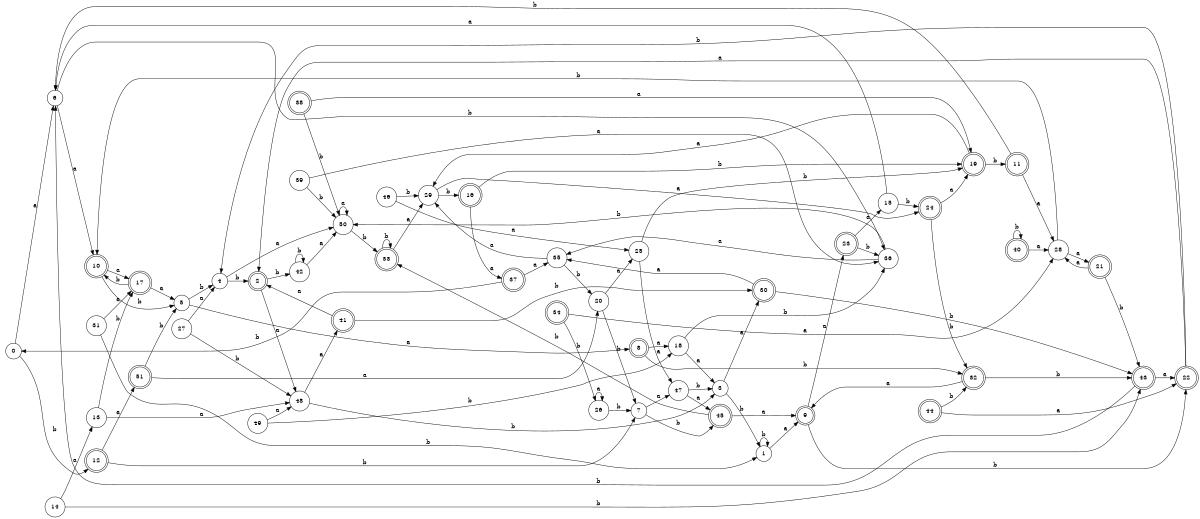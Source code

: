 digraph n42_1 {
__start0 [label="" shape="none"];

rankdir=LR;
size="8,5";

s0 [style="filled", color="black", fillcolor="white" shape="circle", label="0"];
s1 [style="filled", color="black", fillcolor="white" shape="circle", label="1"];
s2 [style="rounded,filled", color="black", fillcolor="white" shape="doublecircle", label="2"];
s3 [style="filled", color="black", fillcolor="white" shape="circle", label="3"];
s4 [style="filled", color="black", fillcolor="white" shape="circle", label="4"];
s5 [style="filled", color="black", fillcolor="white" shape="circle", label="5"];
s6 [style="filled", color="black", fillcolor="white" shape="circle", label="6"];
s7 [style="filled", color="black", fillcolor="white" shape="circle", label="7"];
s8 [style="rounded,filled", color="black", fillcolor="white" shape="doublecircle", label="8"];
s9 [style="rounded,filled", color="black", fillcolor="white" shape="doublecircle", label="9"];
s10 [style="rounded,filled", color="black", fillcolor="white" shape="doublecircle", label="10"];
s11 [style="rounded,filled", color="black", fillcolor="white" shape="doublecircle", label="11"];
s12 [style="rounded,filled", color="black", fillcolor="white" shape="doublecircle", label="12"];
s13 [style="filled", color="black", fillcolor="white" shape="circle", label="13"];
s14 [style="filled", color="black", fillcolor="white" shape="circle", label="14"];
s15 [style="filled", color="black", fillcolor="white" shape="circle", label="15"];
s16 [style="rounded,filled", color="black", fillcolor="white" shape="doublecircle", label="16"];
s17 [style="rounded,filled", color="black", fillcolor="white" shape="doublecircle", label="17"];
s18 [style="filled", color="black", fillcolor="white" shape="circle", label="18"];
s19 [style="rounded,filled", color="black", fillcolor="white" shape="doublecircle", label="19"];
s20 [style="filled", color="black", fillcolor="white" shape="circle", label="20"];
s21 [style="rounded,filled", color="black", fillcolor="white" shape="doublecircle", label="21"];
s22 [style="rounded,filled", color="black", fillcolor="white" shape="doublecircle", label="22"];
s23 [style="rounded,filled", color="black", fillcolor="white" shape="doublecircle", label="23"];
s24 [style="rounded,filled", color="black", fillcolor="white" shape="doublecircle", label="24"];
s25 [style="filled", color="black", fillcolor="white" shape="circle", label="25"];
s26 [style="filled", color="black", fillcolor="white" shape="circle", label="26"];
s27 [style="filled", color="black", fillcolor="white" shape="circle", label="27"];
s28 [style="filled", color="black", fillcolor="white" shape="circle", label="28"];
s29 [style="filled", color="black", fillcolor="white" shape="circle", label="29"];
s30 [style="rounded,filled", color="black", fillcolor="white" shape="doublecircle", label="30"];
s31 [style="filled", color="black", fillcolor="white" shape="circle", label="31"];
s32 [style="rounded,filled", color="black", fillcolor="white" shape="doublecircle", label="32"];
s33 [style="rounded,filled", color="black", fillcolor="white" shape="doublecircle", label="33"];
s34 [style="rounded,filled", color="black", fillcolor="white" shape="doublecircle", label="34"];
s35 [style="filled", color="black", fillcolor="white" shape="circle", label="35"];
s36 [style="filled", color="black", fillcolor="white" shape="circle", label="36"];
s37 [style="rounded,filled", color="black", fillcolor="white" shape="doublecircle", label="37"];
s38 [style="rounded,filled", color="black", fillcolor="white" shape="doublecircle", label="38"];
s39 [style="filled", color="black", fillcolor="white" shape="circle", label="39"];
s40 [style="rounded,filled", color="black", fillcolor="white" shape="doublecircle", label="40"];
s41 [style="rounded,filled", color="black", fillcolor="white" shape="doublecircle", label="41"];
s42 [style="filled", color="black", fillcolor="white" shape="circle", label="42"];
s43 [style="rounded,filled", color="black", fillcolor="white" shape="doublecircle", label="43"];
s44 [style="rounded,filled", color="black", fillcolor="white" shape="doublecircle", label="44"];
s45 [style="rounded,filled", color="black", fillcolor="white" shape="doublecircle", label="45"];
s46 [style="filled", color="black", fillcolor="white" shape="circle", label="46"];
s47 [style="filled", color="black", fillcolor="white" shape="circle", label="47"];
s48 [style="filled", color="black", fillcolor="white" shape="circle", label="48"];
s49 [style="filled", color="black", fillcolor="white" shape="circle", label="49"];
s50 [style="filled", color="black", fillcolor="white" shape="circle", label="50"];
s51 [style="rounded,filled", color="black", fillcolor="white" shape="doublecircle", label="51"];
s0 -> s6 [label="a"];
s0 -> s12 [label="b"];
s1 -> s9 [label="a"];
s1 -> s1 [label="b"];
s2 -> s48 [label="a"];
s2 -> s42 [label="b"];
s3 -> s30 [label="a"];
s3 -> s1 [label="b"];
s4 -> s50 [label="a"];
s4 -> s2 [label="b"];
s5 -> s8 [label="a"];
s5 -> s4 [label="b"];
s6 -> s10 [label="a"];
s6 -> s36 [label="b"];
s7 -> s47 [label="a"];
s7 -> s45 [label="b"];
s8 -> s18 [label="a"];
s8 -> s32 [label="b"];
s9 -> s23 [label="a"];
s9 -> s22 [label="b"];
s10 -> s17 [label="a"];
s10 -> s5 [label="b"];
s11 -> s28 [label="a"];
s11 -> s6 [label="b"];
s12 -> s51 [label="a"];
s12 -> s7 [label="b"];
s13 -> s48 [label="a"];
s13 -> s17 [label="b"];
s14 -> s13 [label="a"];
s14 -> s43 [label="b"];
s15 -> s6 [label="a"];
s15 -> s24 [label="b"];
s16 -> s37 [label="a"];
s16 -> s19 [label="b"];
s17 -> s5 [label="a"];
s17 -> s10 [label="b"];
s18 -> s3 [label="a"];
s18 -> s36 [label="b"];
s19 -> s29 [label="a"];
s19 -> s11 [label="b"];
s20 -> s25 [label="a"];
s20 -> s7 [label="b"];
s21 -> s28 [label="a"];
s21 -> s43 [label="b"];
s22 -> s2 [label="a"];
s22 -> s4 [label="b"];
s23 -> s15 [label="a"];
s23 -> s36 [label="b"];
s24 -> s19 [label="a"];
s24 -> s32 [label="b"];
s25 -> s47 [label="a"];
s25 -> s19 [label="b"];
s26 -> s26 [label="a"];
s26 -> s7 [label="b"];
s27 -> s4 [label="a"];
s27 -> s48 [label="b"];
s28 -> s21 [label="a"];
s28 -> s10 [label="b"];
s29 -> s24 [label="a"];
s29 -> s16 [label="b"];
s30 -> s35 [label="a"];
s30 -> s43 [label="b"];
s31 -> s17 [label="a"];
s31 -> s1 [label="b"];
s32 -> s9 [label="a"];
s32 -> s43 [label="b"];
s33 -> s29 [label="a"];
s33 -> s33 [label="b"];
s34 -> s28 [label="a"];
s34 -> s26 [label="b"];
s35 -> s29 [label="a"];
s35 -> s20 [label="b"];
s36 -> s35 [label="a"];
s36 -> s50 [label="b"];
s37 -> s35 [label="a"];
s37 -> s0 [label="b"];
s38 -> s19 [label="a"];
s38 -> s50 [label="b"];
s39 -> s36 [label="a"];
s39 -> s50 [label="b"];
s40 -> s28 [label="a"];
s40 -> s40 [label="b"];
s41 -> s2 [label="a"];
s41 -> s30 [label="b"];
s42 -> s50 [label="a"];
s42 -> s42 [label="b"];
s43 -> s22 [label="a"];
s43 -> s6 [label="b"];
s44 -> s22 [label="a"];
s44 -> s32 [label="b"];
s45 -> s9 [label="a"];
s45 -> s33 [label="b"];
s46 -> s25 [label="a"];
s46 -> s29 [label="b"];
s47 -> s45 [label="a"];
s47 -> s3 [label="b"];
s48 -> s41 [label="a"];
s48 -> s3 [label="b"];
s49 -> s48 [label="a"];
s49 -> s18 [label="b"];
s50 -> s50 [label="a"];
s50 -> s33 [label="b"];
s51 -> s20 [label="a"];
s51 -> s5 [label="b"];

}